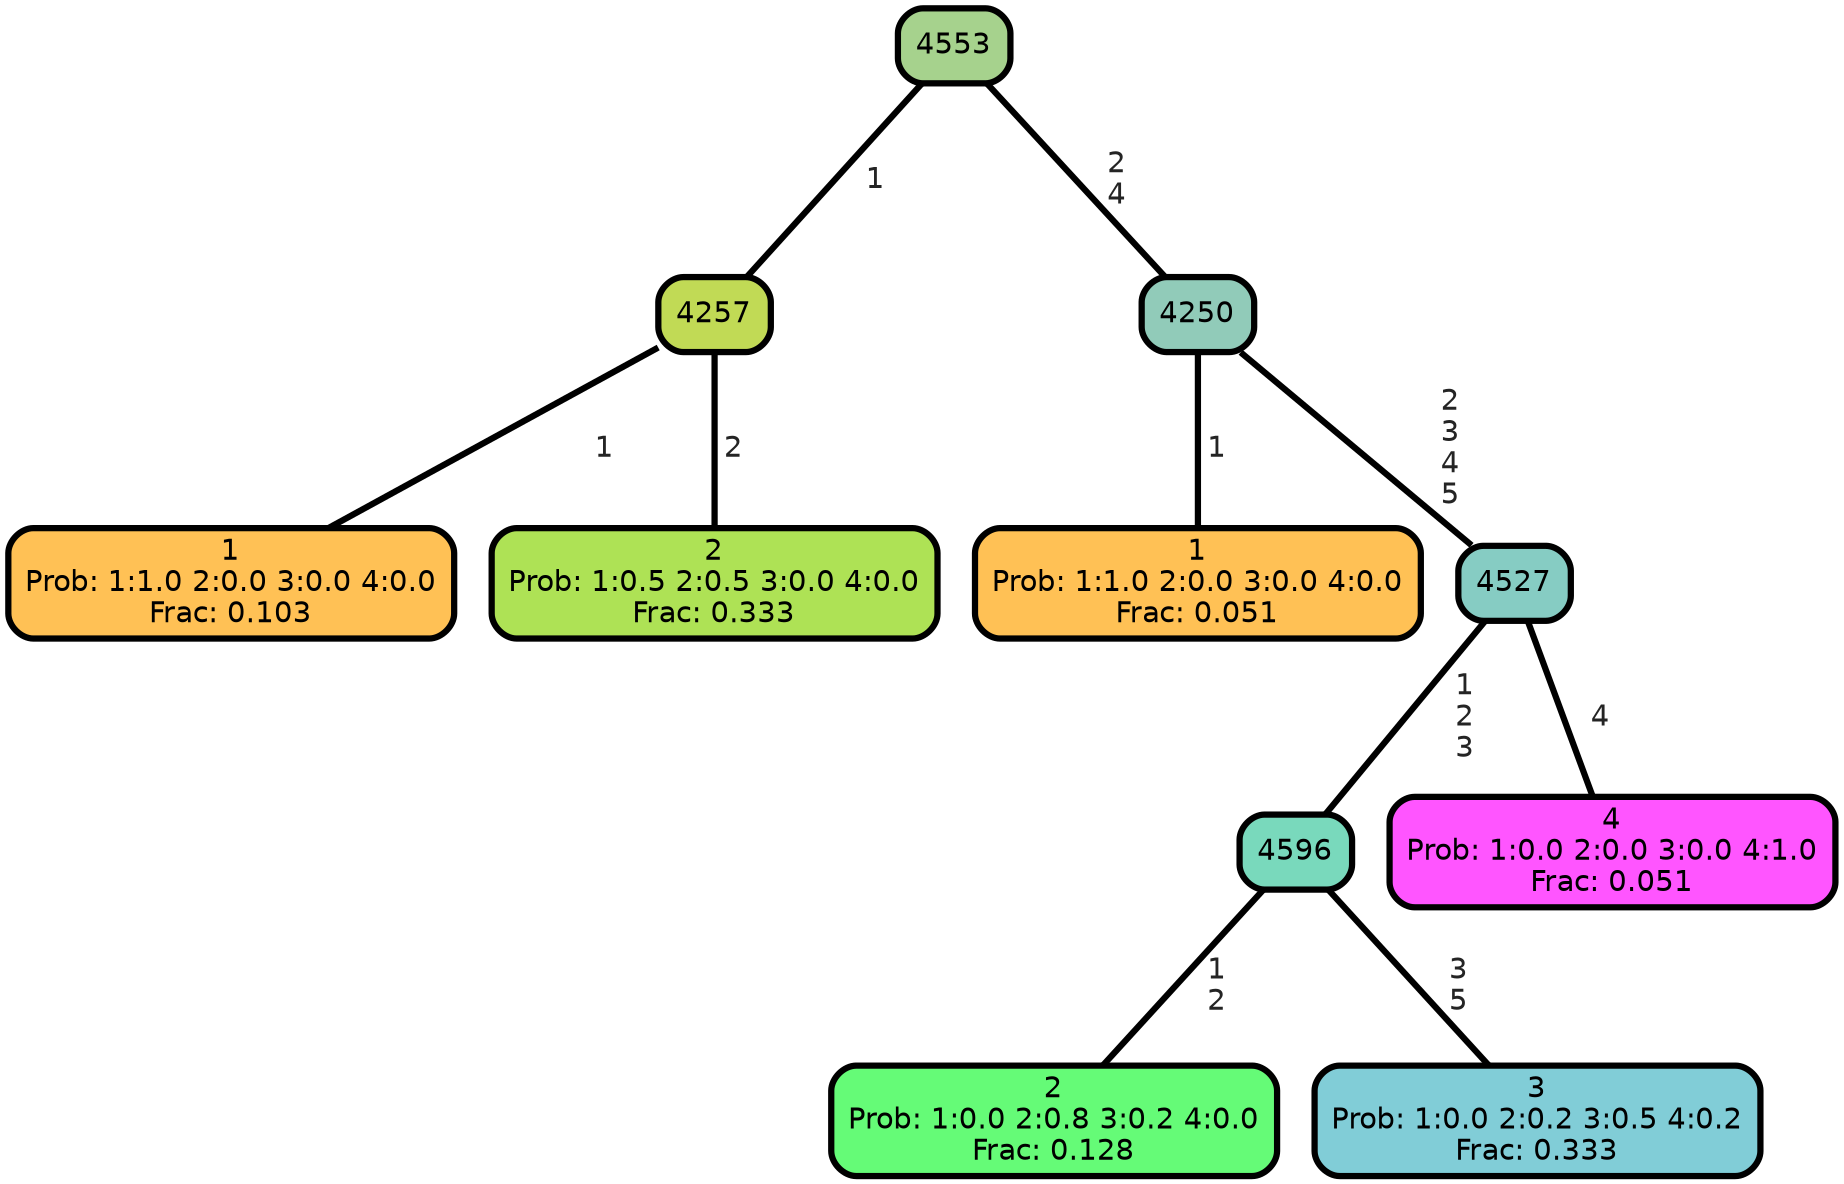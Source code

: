 graph Tree {
node [shape=box, style="filled, rounded",color="black",penwidth="3",fontcolor="black",                 fontname=helvetica] ;
graph [ranksep="0 equally", splines=straight,                 bgcolor=transparent, dpi=200] ;
edge [fontname=helvetica, fontweight=bold,fontcolor=grey14,color=black] ;
0 [label="1
Prob: 1:1.0 2:0.0 3:0.0 4:0.0
Frac: 0.103", fillcolor="#ffc155"] ;
1 [label="4257", fillcolor="#c1da55"] ;
2 [label="2
Prob: 1:0.5 2:0.5 3:0.0 4:0.0
Frac: 0.333", fillcolor="#aee255"] ;
3 [label="4553", fillcolor="#a6d28d"] ;
4 [label="1
Prob: 1:1.0 2:0.0 3:0.0 4:0.0
Frac: 0.051", fillcolor="#ffc155"] ;
5 [label="4250", fillcolor="#91cbb9"] ;
6 [label="2
Prob: 1:0.0 2:0.8 3:0.2 4:0.0
Frac: 0.128", fillcolor="#65fb77"] ;
7 [label="4596", fillcolor="#79d9bc"] ;
8 [label="3
Prob: 1:0.0 2:0.2 3:0.5 4:0.2
Frac: 0.333", fillcolor="#81cdd7"] ;
9 [label="4527", fillcolor="#86ccc3"] ;
10 [label="4
Prob: 1:0.0 2:0.0 3:0.0 4:1.0
Frac: 0.051", fillcolor="#ff55ff"] ;
1 -- 0 [label=" 1",penwidth=3] ;
1 -- 2 [label=" 2",penwidth=3] ;
3 -- 1 [label=" 1",penwidth=3] ;
3 -- 5 [label=" 2\n 4",penwidth=3] ;
5 -- 4 [label=" 1",penwidth=3] ;
5 -- 9 [label=" 2\n 3\n 4\n 5",penwidth=3] ;
7 -- 6 [label=" 1\n 2",penwidth=3] ;
7 -- 8 [label=" 3\n 5",penwidth=3] ;
9 -- 7 [label=" 1\n 2\n 3",penwidth=3] ;
9 -- 10 [label=" 4",penwidth=3] ;
{rank = same;}}